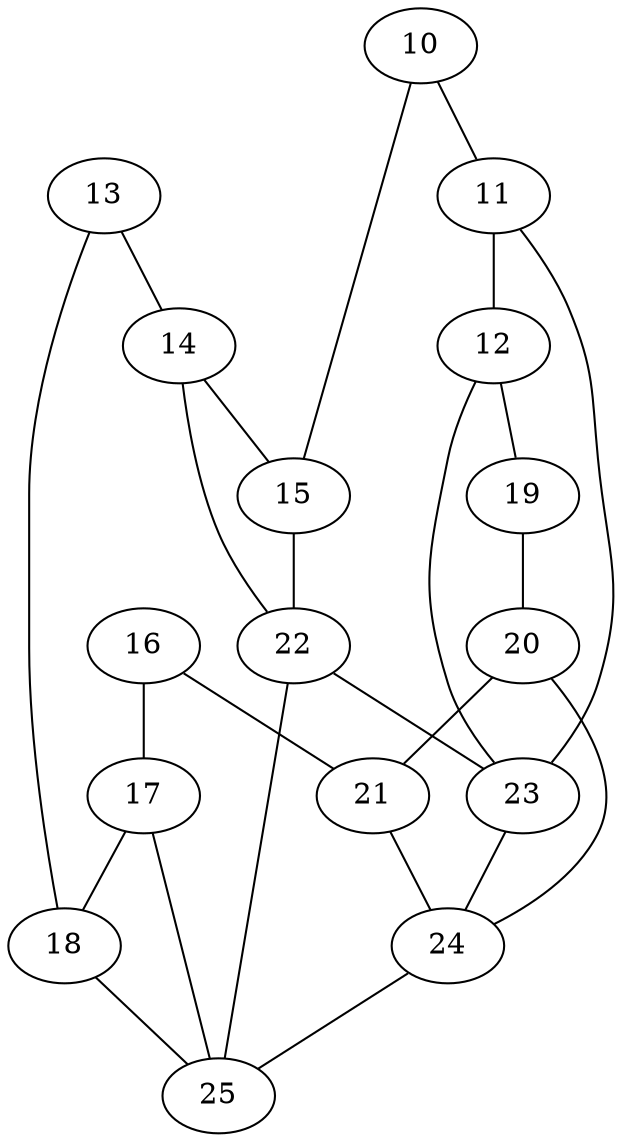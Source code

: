 graph G {
10 [x=-0.07942842583, y=-0.26736723932];
11 [x=0.19023164488, y=-0.12123048264];
12 [x=0.41299621099, y=-0.00050778496];
13 [x=-0.49242463690, y=0.49471746827];
14 [x=-0.34628788021, y=0.22505739752];
15 [x=-0.22556518251, y=0.00229283140];
16 [x=0.26966007075, y=0.90771367928];
17 [x=0.00000000000, y=0.76157692263];
18 [x=-0.22276456614, y=0.64085422495];
19 [x=0.68265628171, y=0.14562897170];
20 [x=0.53651952505, y=0.41528904241];
21 [x=0.41579682740, y=0.63805360854];
22 [x=-0.07931394817, y=0.22564457555];
23 [x=0.18964446686, y=0.14574344938];
24 [x=0.26954559304, y=0.41470186441];
25 [x=0.00058717800, y=0.49460299059];
17--18 [length=0.25337328522];
15--22 [length=0.26697457774];
10--11 [length=0.30671241479];
23--24 [length=0.28057587027];
10--15 [length=0.30671241480];
11--23 [length=0.26697457773];
16--21 [length=0.30671241481];
17--25 [length=0.26697457775];
22--23 [length=0.28057587027];
19--20 [length=0.30671241478];
14--22 [length=0.26697457775];
16--17 [length=0.30671241481];
22--25 [length=0.28057587028];
18--25 [length=0.26697457775];
20--24 [length=0.26697457772];
13--14 [length=0.30671241483];
11--12 [length=0.25337328519];
12--19 [length=0.30671241479];
24--25 [length=0.28057587028];
20--21 [length=0.25337328520];
13--18 [length=0.30671241484];
14--15 [length=0.25337328521];
12--23 [length=0.26697457773];
21--24 [length=0.26697457774];
}
